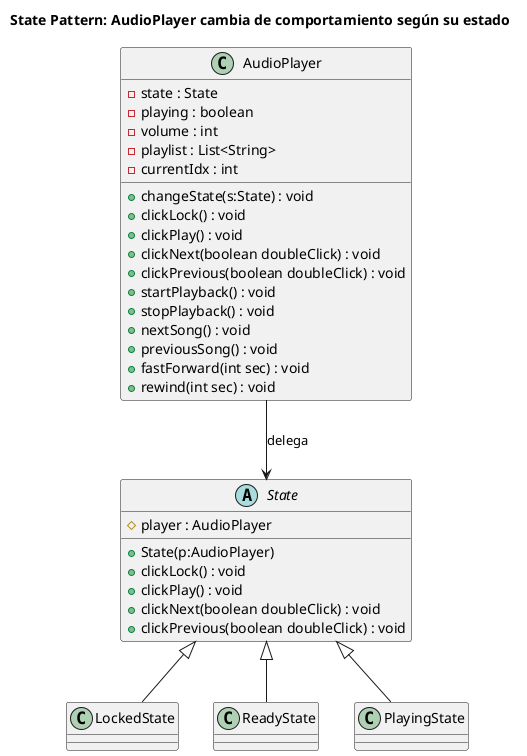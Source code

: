 @startuml
title State Pattern: AudioPlayer cambia de comportamiento según su estado

class AudioPlayer {
  - state : State
  - playing : boolean
  - volume : int
  - playlist : List<String>
  - currentIdx : int
  + changeState(s:State) : void
  + clickLock() : void
  + clickPlay() : void
  + clickNext(boolean doubleClick) : void
  + clickPrevious(boolean doubleClick) : void
  + startPlayback() : void
  + stopPlayback() : void
  + nextSong() : void
  + previousSong() : void
  + fastForward(int sec) : void
  + rewind(int sec) : void
}

abstract class State {
  # player : AudioPlayer
  + State(p:AudioPlayer)
  + clickLock() : void
  + clickPlay() : void
  + clickNext(boolean doubleClick) : void
  + clickPrevious(boolean doubleClick) : void
}

class LockedState extends State
class ReadyState extends State
class PlayingState extends State

AudioPlayer --> State : delega
@enduml
